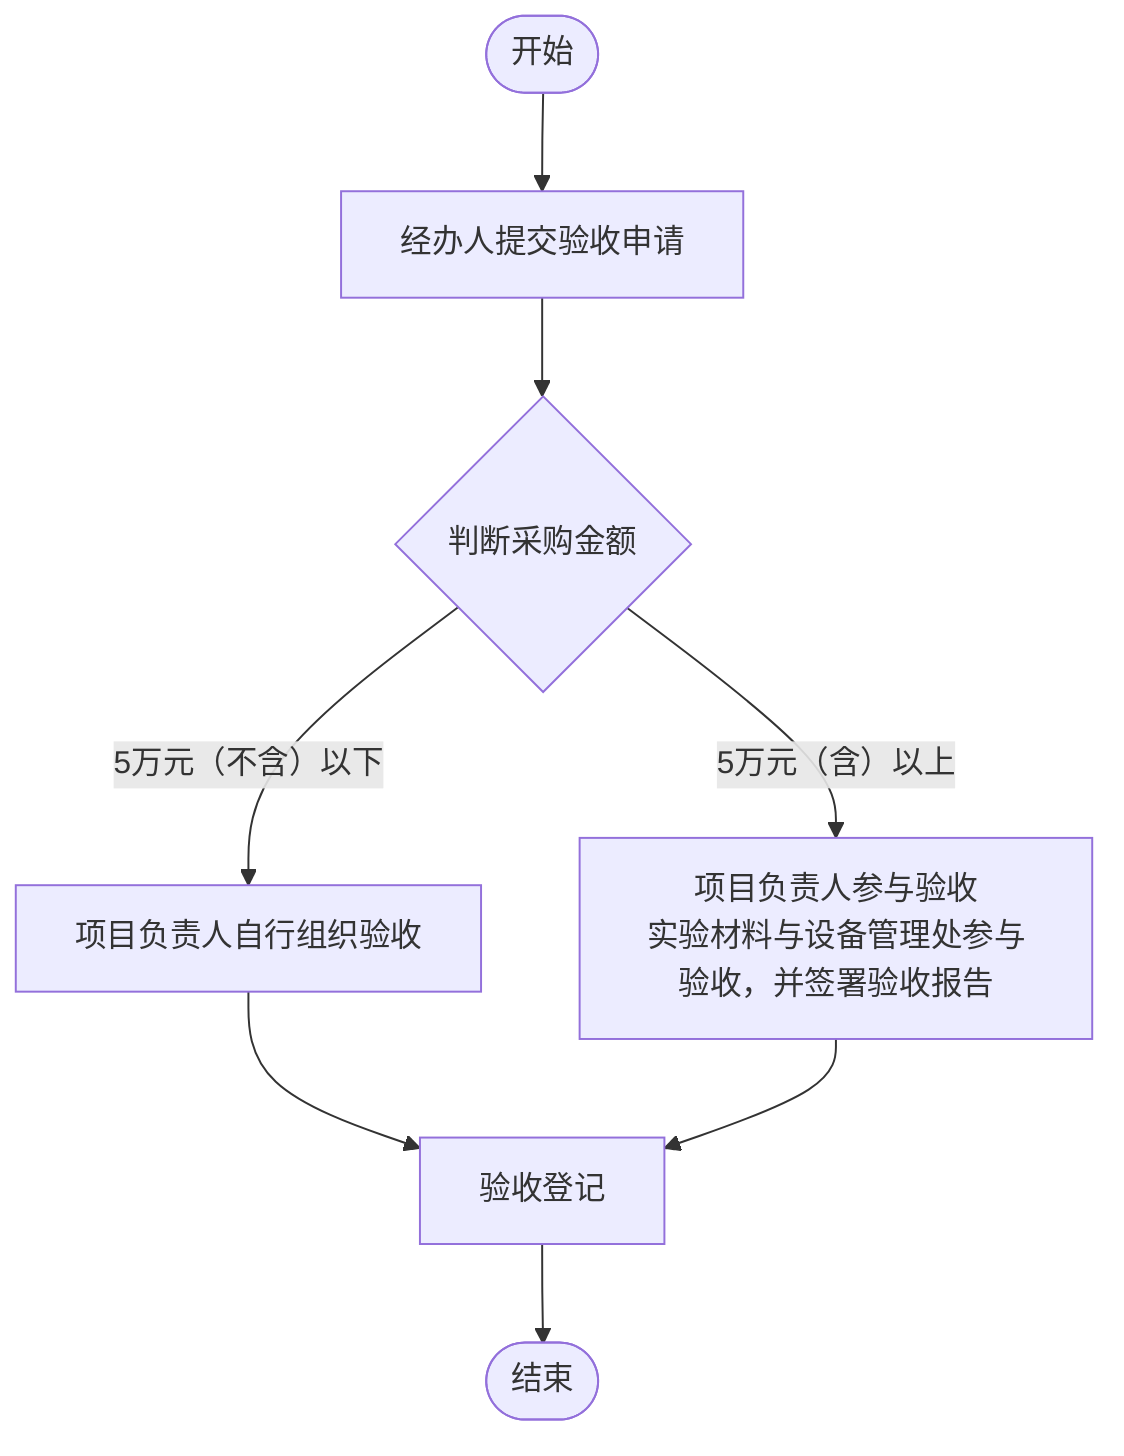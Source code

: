 flowchart TD
    Start(["开始"]) --> Submit["经办人提交验收申请"]
    Submit --> Judge{"判断采购金额"}
    Judge -->|5万元（不含）以下| SelfOrganize["项目负责人自行组织验收"]
    Judge -->|5万元（含）以上| JointOrganize["项目负责人参与验收\n实验材料与设备管理处参与验收，并签署验收报告"]
    SelfOrganize --> Register["验收登记"]
    JointOrganize --> Register
    Register --> End(["结束"])